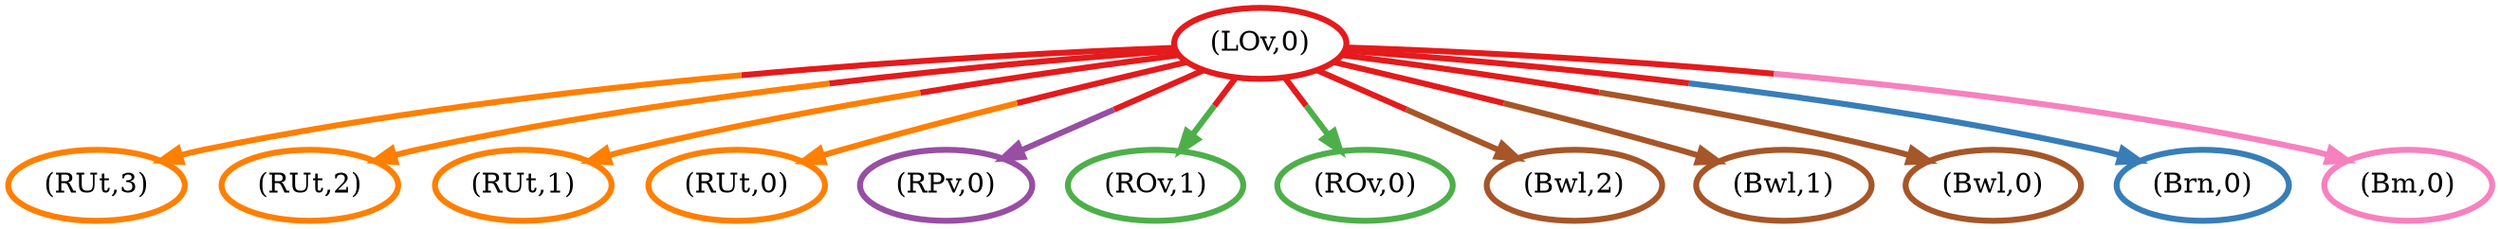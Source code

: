 digraph G {
	12 [penwidth=3,colorscheme=set19,color=5,label="(RUt,3)"]
	11 [penwidth=3,colorscheme=set19,color=5,label="(RUt,2)"]
	10 [penwidth=3,colorscheme=set19,color=5,label="(RUt,1)"]
	9 [penwidth=3,colorscheme=set19,color=5,label="(RUt,0)"]
	8 [penwidth=3,colorscheme=set19,color=4,label="(RPv,0)"]
	7 [penwidth=3,colorscheme=set19,color=3,label="(ROv,1)"]
	6 [penwidth=3,colorscheme=set19,color=3,label="(ROv,0)"]
	5 [penwidth=3,colorscheme=set19,color=7,label="(Bwl,2)"]
	4 [penwidth=3,colorscheme=set19,color=7,label="(Bwl,1)"]
	3 [penwidth=3,colorscheme=set19,color=7,label="(Bwl,0)"]
	2 [penwidth=3,colorscheme=set19,color=2,label="(Brn,0)"]
	1 [penwidth=3,colorscheme=set19,color=8,label="(Bm,0)"]
	0 [penwidth=3,colorscheme=set19,color=1,label="(LOv,0)"]
	0 -> 12 [penwidth=3,colorscheme=set19,color="1;0.5:5"]
	0 -> 11 [penwidth=3,colorscheme=set19,color="1;0.5:5"]
	0 -> 10 [penwidth=3,colorscheme=set19,color="1;0.5:5"]
	0 -> 9 [penwidth=3,colorscheme=set19,color="1;0.5:5"]
	0 -> 8 [penwidth=3,colorscheme=set19,color="1;0.5:4"]
	0 -> 7 [penwidth=3,colorscheme=set19,color="1;0.5:3"]
	0 -> 6 [penwidth=3,colorscheme=set19,color="1;0.5:3"]
	0 -> 5 [penwidth=3,colorscheme=set19,color="1;0.5:7"]
	0 -> 4 [penwidth=3,colorscheme=set19,color="1;0.5:7"]
	0 -> 3 [penwidth=3,colorscheme=set19,color="1;0.5:7"]
	0 -> 2 [penwidth=3,colorscheme=set19,color="1;0.5:2"]
	0 -> 1 [penwidth=3,colorscheme=set19,color="1;0.5:8"]
}